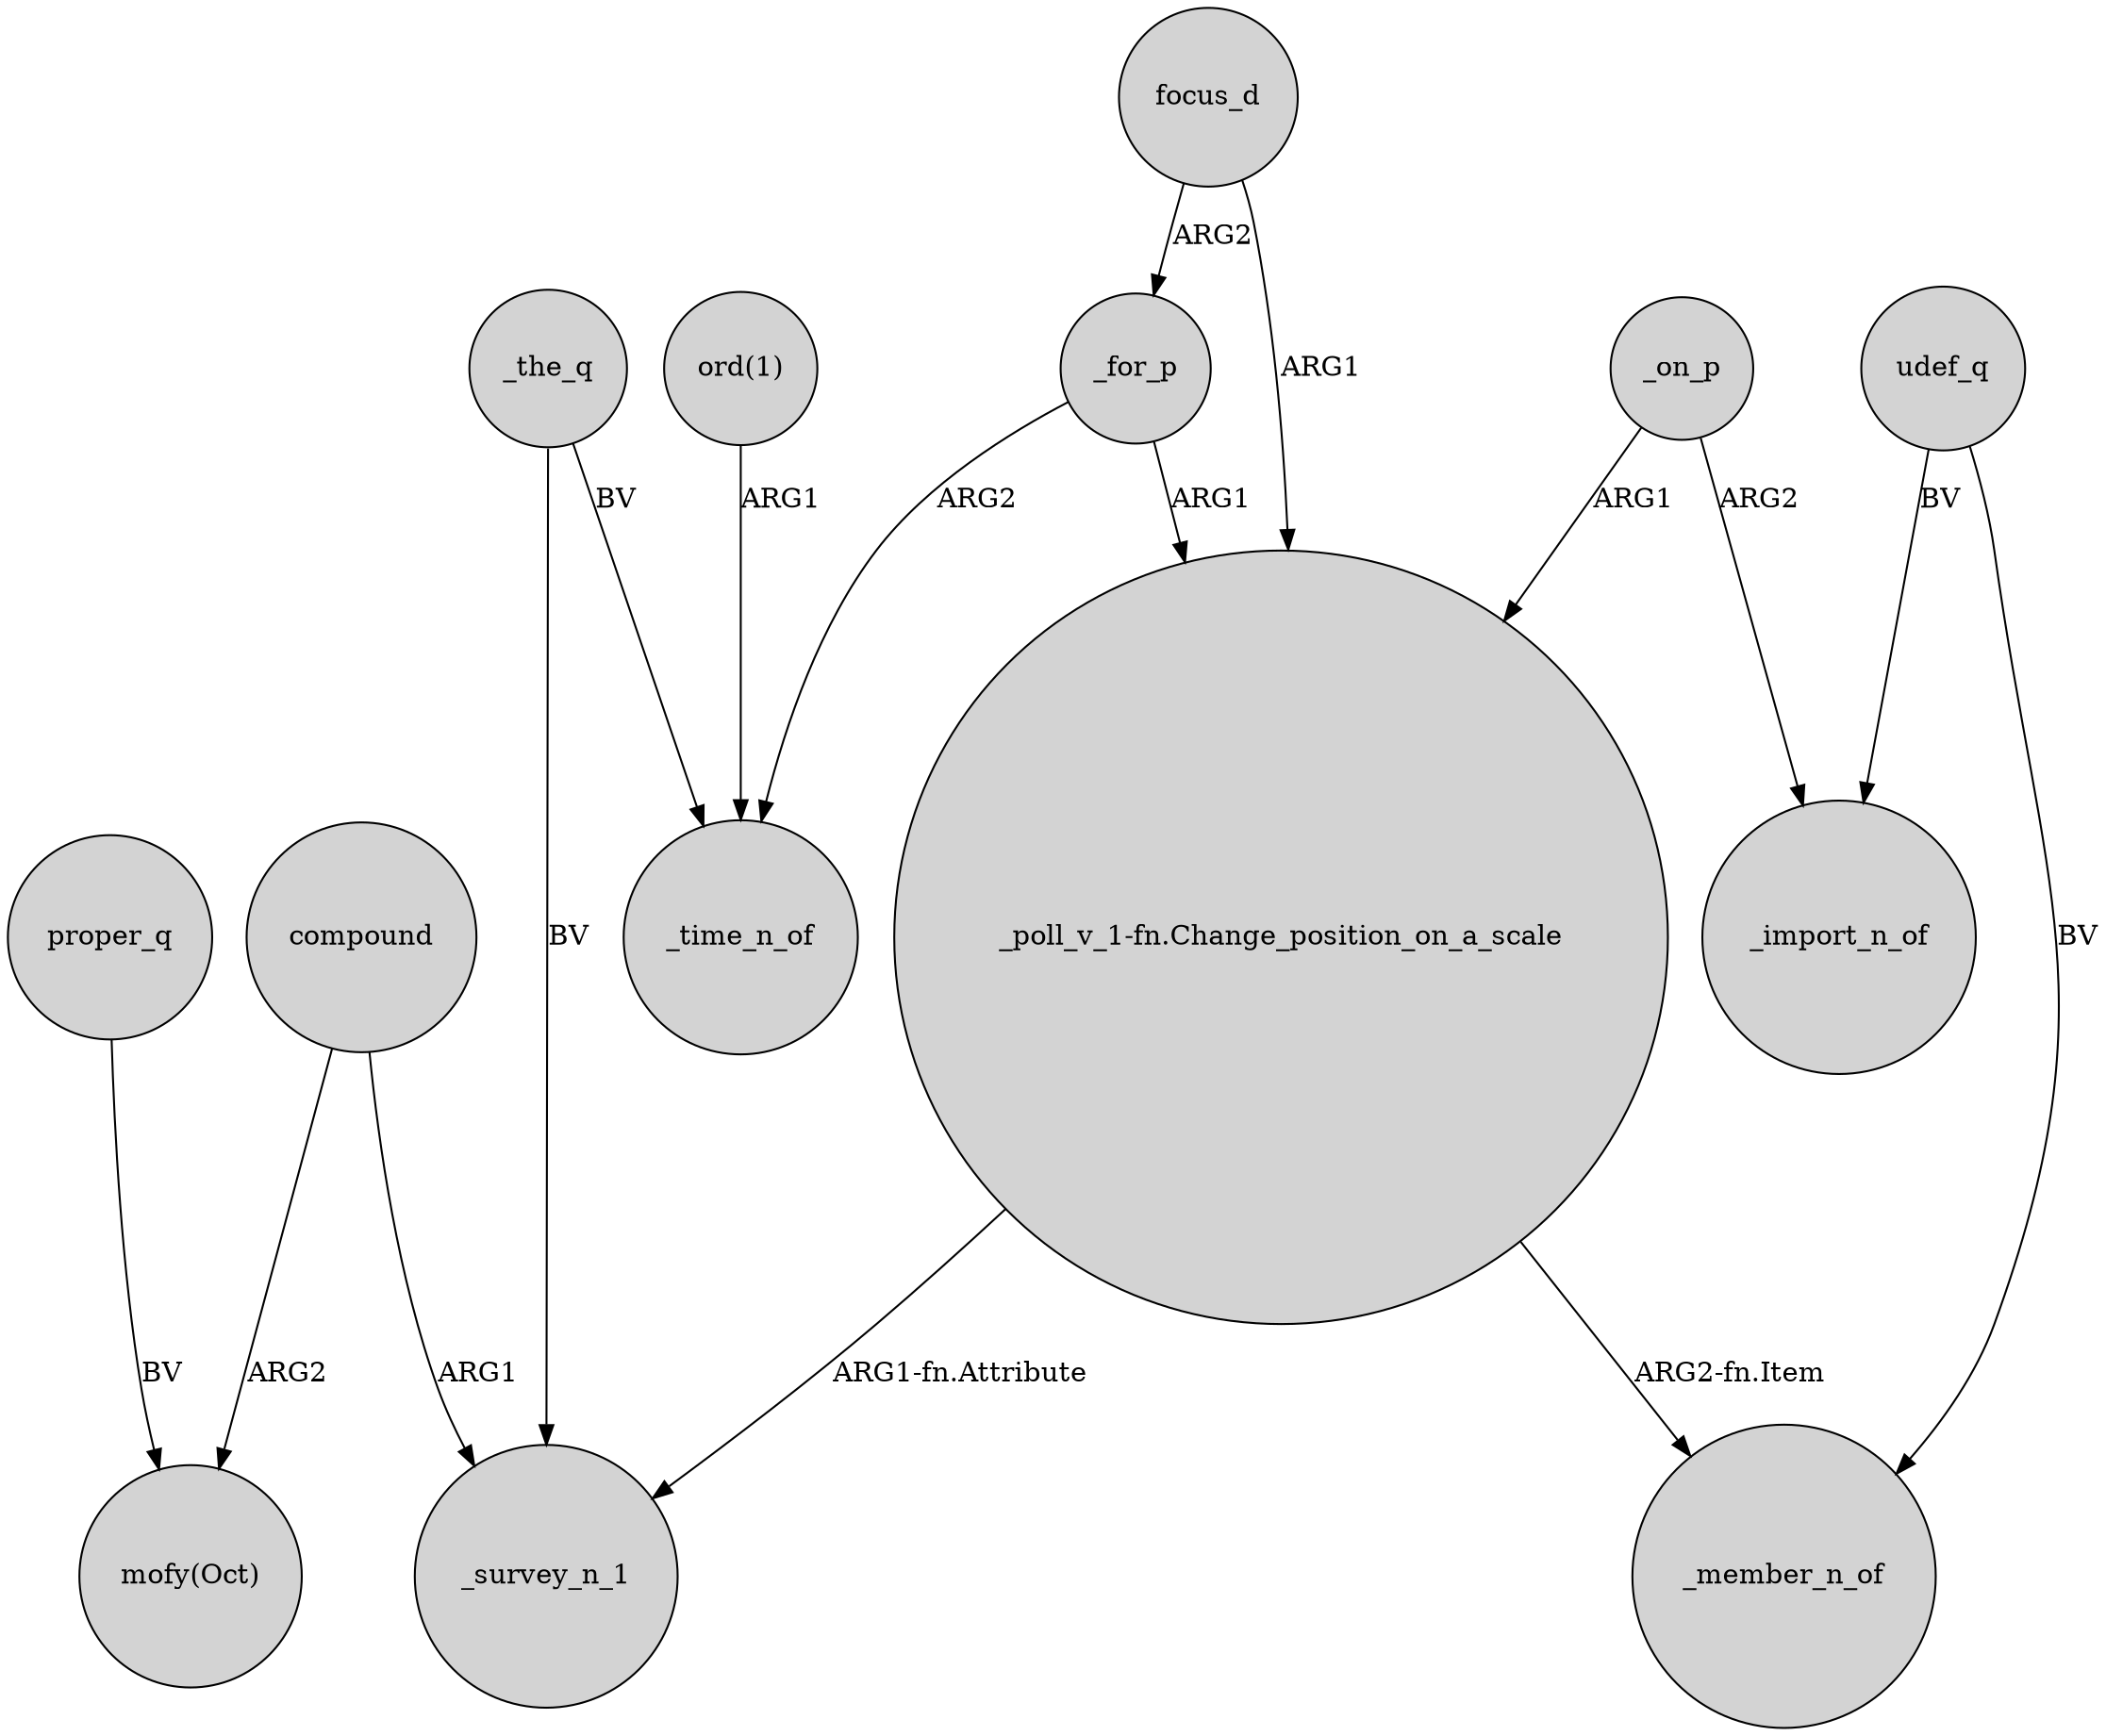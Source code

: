 digraph {
	node [shape=circle style=filled]
	"ord(1)" -> _time_n_of [label=ARG1]
	udef_q -> _import_n_of [label=BV]
	_for_p -> "_poll_v_1-fn.Change_position_on_a_scale" [label=ARG1]
	focus_d -> _for_p [label=ARG2]
	proper_q -> "mofy(Oct)" [label=BV]
	"_poll_v_1-fn.Change_position_on_a_scale" -> _survey_n_1 [label="ARG1-fn.Attribute"]
	udef_q -> _member_n_of [label=BV]
	compound -> _survey_n_1 [label=ARG1]
	_the_q -> _survey_n_1 [label=BV]
	compound -> "mofy(Oct)" [label=ARG2]
	"_poll_v_1-fn.Change_position_on_a_scale" -> _member_n_of [label="ARG2-fn.Item"]
	focus_d -> "_poll_v_1-fn.Change_position_on_a_scale" [label=ARG1]
	_on_p -> _import_n_of [label=ARG2]
	_for_p -> _time_n_of [label=ARG2]
	_on_p -> "_poll_v_1-fn.Change_position_on_a_scale" [label=ARG1]
	_the_q -> _time_n_of [label=BV]
}
